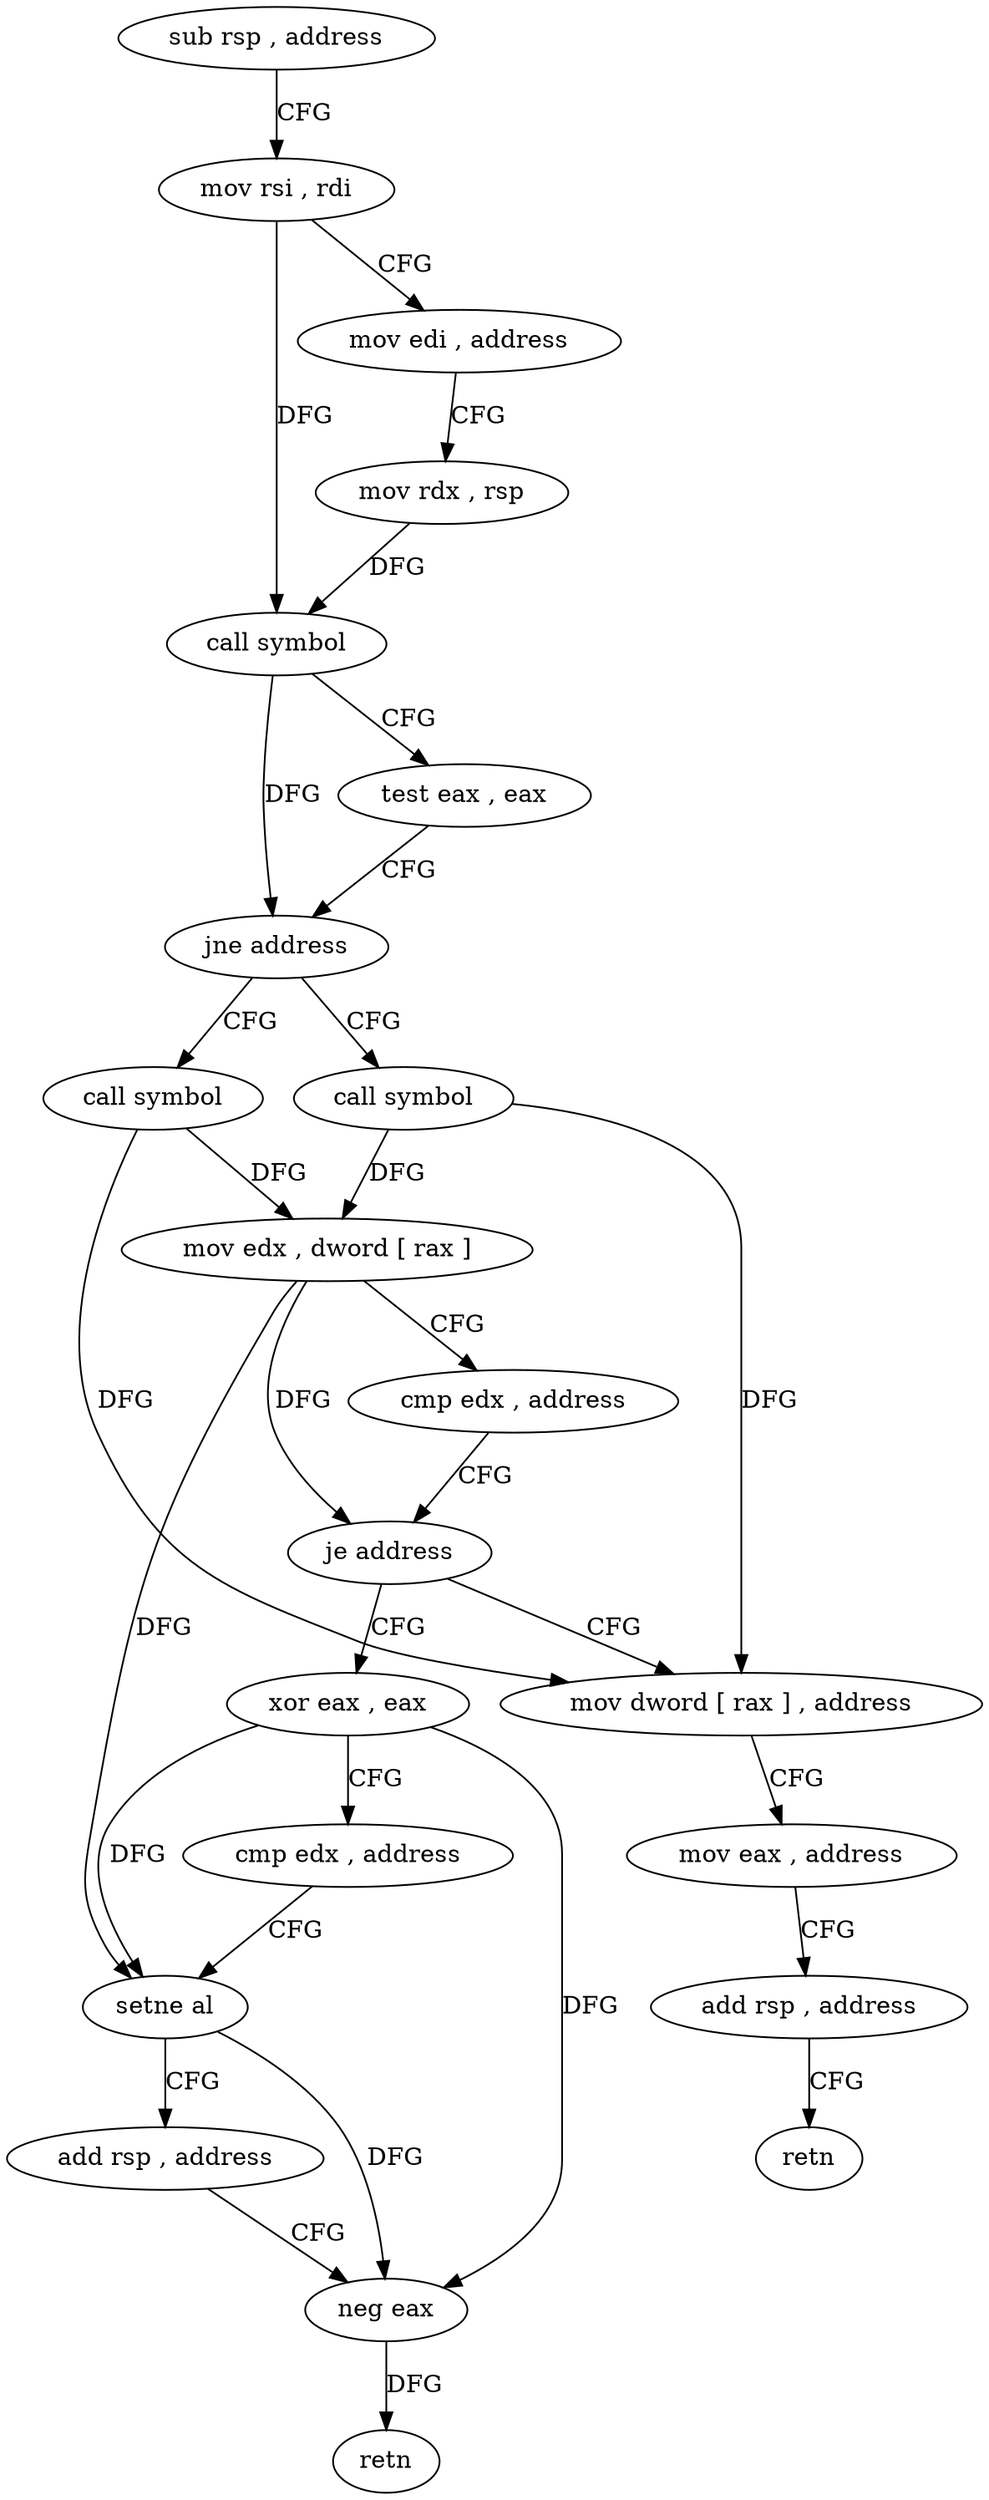 digraph "func" {
"278016" [label = "sub rsp , address" ]
"278023" [label = "mov rsi , rdi" ]
"278026" [label = "mov edi , address" ]
"278031" [label = "mov rdx , rsp" ]
"278034" [label = "call symbol" ]
"278039" [label = "test eax , eax" ]
"278041" [label = "jne address" ]
"278072" [label = "call symbol" ]
"278043" [label = "call symbol" ]
"278077" [label = "mov edx , dword [ rax ]" ]
"278079" [label = "cmp edx , address" ]
"278082" [label = "je address" ]
"278048" [label = "mov dword [ rax ] , address" ]
"278084" [label = "xor eax , eax" ]
"278054" [label = "mov eax , address" ]
"278059" [label = "add rsp , address" ]
"278066" [label = "retn" ]
"278086" [label = "cmp edx , address" ]
"278089" [label = "setne al" ]
"278092" [label = "add rsp , address" ]
"278099" [label = "neg eax" ]
"278101" [label = "retn" ]
"278016" -> "278023" [ label = "CFG" ]
"278023" -> "278026" [ label = "CFG" ]
"278023" -> "278034" [ label = "DFG" ]
"278026" -> "278031" [ label = "CFG" ]
"278031" -> "278034" [ label = "DFG" ]
"278034" -> "278039" [ label = "CFG" ]
"278034" -> "278041" [ label = "DFG" ]
"278039" -> "278041" [ label = "CFG" ]
"278041" -> "278072" [ label = "CFG" ]
"278041" -> "278043" [ label = "CFG" ]
"278072" -> "278077" [ label = "DFG" ]
"278072" -> "278048" [ label = "DFG" ]
"278043" -> "278048" [ label = "DFG" ]
"278043" -> "278077" [ label = "DFG" ]
"278077" -> "278079" [ label = "CFG" ]
"278077" -> "278082" [ label = "DFG" ]
"278077" -> "278089" [ label = "DFG" ]
"278079" -> "278082" [ label = "CFG" ]
"278082" -> "278048" [ label = "CFG" ]
"278082" -> "278084" [ label = "CFG" ]
"278048" -> "278054" [ label = "CFG" ]
"278084" -> "278086" [ label = "CFG" ]
"278084" -> "278089" [ label = "DFG" ]
"278084" -> "278099" [ label = "DFG" ]
"278054" -> "278059" [ label = "CFG" ]
"278059" -> "278066" [ label = "CFG" ]
"278086" -> "278089" [ label = "CFG" ]
"278089" -> "278092" [ label = "CFG" ]
"278089" -> "278099" [ label = "DFG" ]
"278092" -> "278099" [ label = "CFG" ]
"278099" -> "278101" [ label = "DFG" ]
}
